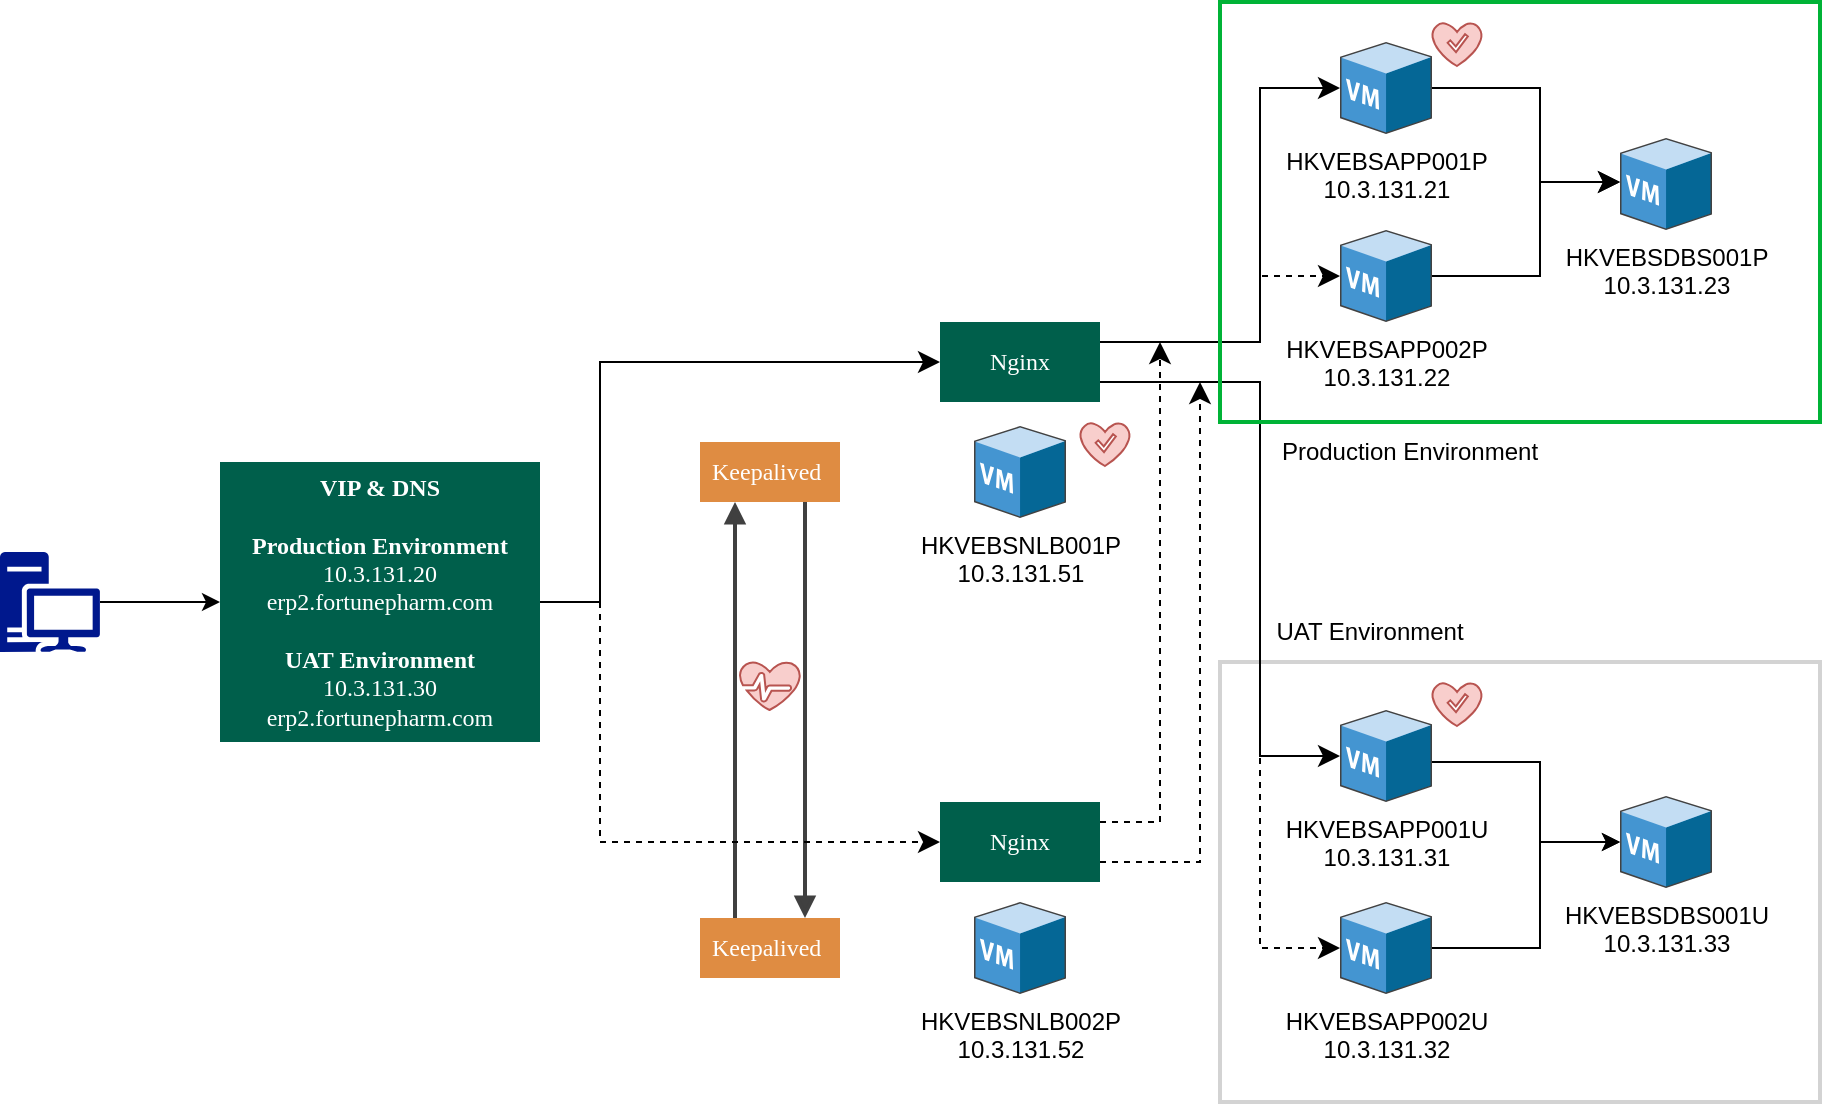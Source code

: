 <mxfile version="27.1.4">
  <diagram name="Page-1" id="8VxB4BbqgODA6P-S_9Hg">
    <mxGraphModel dx="1472" dy="776" grid="1" gridSize="10" guides="1" tooltips="1" connect="1" arrows="1" fold="1" page="1" pageScale="1" pageWidth="1169" pageHeight="827" math="0" shadow="0">
      <root>
        <mxCell id="0" />
        <mxCell id="1" parent="0" />
        <mxCell id="eBox8F9J_3k4DlokBTBl-44" value="``" style="rounded=0;whiteSpace=wrap;html=1;fillColor=none;strokeColor=#d3d3d3;strokeWidth=2;" vertex="1" parent="1">
          <mxGeometry x="780" y="430" width="300" height="220" as="geometry" />
        </mxCell>
        <mxCell id="eBox8F9J_3k4DlokBTBl-2" value="&lt;div style=&quot;&quot;&gt;&lt;span style=&quot;background-color: transparent; color: light-dark(rgb(255, 255, 255), rgb(18, 18, 18));&quot;&gt;&lt;b&gt;VIP &amp;amp; DNS&lt;br&gt;&lt;br&gt;Production Environment&lt;/b&gt;&lt;/span&gt;&lt;/div&gt;&lt;div style=&quot;&quot;&gt;&lt;span style=&quot;background-color: transparent; color: light-dark(rgb(255, 255, 255), rgb(18, 18, 18));&quot;&gt;10.3.131.20&lt;/span&gt;&lt;/div&gt;&lt;div&gt;erp2.fortunepharm.com&lt;br&gt;&lt;br&gt;&lt;/div&gt;&lt;div&gt;&lt;div&gt;&lt;span style=&quot;background-color: transparent; color: light-dark(rgb(255, 255, 255), rgb(18, 18, 18));&quot;&gt;&lt;b&gt;UAT Environment&lt;/b&gt;&lt;/span&gt;&lt;/div&gt;&lt;div&gt;10.3.131.30&lt;br&gt;erp2.fortunepharm.com&lt;/div&gt;&lt;/div&gt;" style="align=center;verticalAlign=middle;fontFamily=Tahoma;fillColor=#005f4b;strokeColor=none;fontColor=#ffffff;strokeWidth=2;html=1;whiteSpace=wrap;spacing=6;fontStyle=0" vertex="1" parent="1">
          <mxGeometry x="280" y="330" width="160" height="140" as="geometry" />
        </mxCell>
        <mxCell id="eBox8F9J_3k4DlokBTBl-4" value="Keepalived" style="align=left;verticalAlign=middle;fontFamily=Tahoma;fillColor=#df8c42;strokeColor=none;fontColor=#ffffff;strokeWidth=2;html=1;whiteSpace=wrap;spacing=6;fontStyle=0" vertex="1" parent="1">
          <mxGeometry x="520" y="320" width="70" height="30" as="geometry" />
        </mxCell>
        <mxCell id="eBox8F9J_3k4DlokBTBl-5" value="Keepalived" style="align=left;verticalAlign=middle;fontFamily=Tahoma;fillColor=#df8c42;strokeColor=none;fontColor=#ffffff;strokeWidth=2;html=1;whiteSpace=wrap;spacing=6;fontStyle=0" vertex="1" parent="1">
          <mxGeometry x="520" y="558" width="70" height="30" as="geometry" />
        </mxCell>
        <mxCell id="eBox8F9J_3k4DlokBTBl-6" value="&lt;div&gt;&lt;span style=&quot;background-color: transparent; color: light-dark(rgb(0, 0, 0), rgb(255, 255, 255));&quot;&gt;HKVEBSNLB001P&lt;/span&gt;&lt;/div&gt;&lt;div&gt;&lt;span style=&quot;background-color: transparent; color: light-dark(rgb(0, 0, 0), rgb(255, 255, 255));&quot;&gt;10.3.131.51&lt;/span&gt;&lt;/div&gt;" style="sketch=0;shadow=0;dashed=0;html=1;labelPosition=center;verticalLabelPosition=bottom;verticalAlign=top;align=center;outlineConnect=0;shape=mxgraph.veeam.3d.virtual_machine;" vertex="1" parent="1">
          <mxGeometry x="657" y="312" width="46" height="46" as="geometry" />
        </mxCell>
        <mxCell id="eBox8F9J_3k4DlokBTBl-7" value="&lt;div&gt;&lt;span style=&quot;background-color: transparent; color: light-dark(rgb(0, 0, 0), rgb(255, 255, 255));&quot;&gt;HKVEBSNLB002P&lt;/span&gt;&lt;/div&gt;&lt;div&gt;&lt;span style=&quot;background-color: transparent; color: light-dark(rgb(0, 0, 0), rgb(255, 255, 255));&quot;&gt;10.3.131.52&lt;/span&gt;&lt;/div&gt;" style="sketch=0;shadow=0;dashed=0;html=1;labelPosition=center;verticalLabelPosition=bottom;verticalAlign=top;align=center;outlineConnect=0;shape=mxgraph.veeam.3d.virtual_machine;" vertex="1" parent="1">
          <mxGeometry x="657" y="550" width="46" height="46" as="geometry" />
        </mxCell>
        <mxCell id="eBox8F9J_3k4DlokBTBl-8" value="" style="edgeStyle=none;rounded=0;html=1;entryX=0.25;entryY=1;jettySize=auto;orthogonalLoop=1;strokeColor=#404040;strokeWidth=2;fontColor=#000000;jumpStyle=none;endArrow=block;endFill=1;startArrow=none;exitX=0.25;exitY=0;exitDx=0;exitDy=0;entryDx=0;entryDy=0;" edge="1" parent="1" source="eBox8F9J_3k4DlokBTBl-5" target="eBox8F9J_3k4DlokBTBl-4">
          <mxGeometry width="100" relative="1" as="geometry">
            <mxPoint x="240" y="490" as="sourcePoint" />
            <mxPoint x="340" y="490" as="targetPoint" />
          </mxGeometry>
        </mxCell>
        <mxCell id="eBox8F9J_3k4DlokBTBl-9" value="" style="edgeStyle=none;rounded=0;html=1;entryX=0.75;entryY=0;jettySize=auto;orthogonalLoop=1;strokeColor=#404040;strokeWidth=2;fontColor=#000000;jumpStyle=none;endArrow=block;endFill=1;startArrow=none;exitX=0.75;exitY=1;exitDx=0;exitDy=0;entryDx=0;entryDy=0;" edge="1" parent="1" source="eBox8F9J_3k4DlokBTBl-4" target="eBox8F9J_3k4DlokBTBl-5">
          <mxGeometry width="100" relative="1" as="geometry">
            <mxPoint x="550" y="450" as="sourcePoint" />
            <mxPoint x="550" y="370" as="targetPoint" />
          </mxGeometry>
        </mxCell>
        <mxCell id="eBox8F9J_3k4DlokBTBl-10" value="" style="verticalLabelPosition=bottom;html=1;verticalAlign=top;align=center;strokeColor=#b85450;fillColor=#f8cecc;shape=mxgraph.azure.health_monitoring;" vertex="1" parent="1">
          <mxGeometry x="540" y="430" width="30" height="24" as="geometry" />
        </mxCell>
        <mxCell id="eBox8F9J_3k4DlokBTBl-12" value="" style="sketch=0;aspect=fixed;pointerEvents=1;shadow=0;dashed=0;html=1;strokeColor=none;labelPosition=center;verticalLabelPosition=bottom;verticalAlign=top;align=center;fillColor=#00188D;shape=mxgraph.mscae.enterprise.workstation_client" vertex="1" parent="1">
          <mxGeometry x="170" y="375" width="50" height="50" as="geometry" />
        </mxCell>
        <mxCell id="eBox8F9J_3k4DlokBTBl-13" value="" style="endArrow=classic;html=1;rounded=0;exitX=1;exitY=0.5;exitDx=0;exitDy=0;exitPerimeter=0;entryX=0;entryY=0.5;entryDx=0;entryDy=0;" edge="1" parent="1" source="eBox8F9J_3k4DlokBTBl-12" target="eBox8F9J_3k4DlokBTBl-2">
          <mxGeometry width="50" height="50" relative="1" as="geometry">
            <mxPoint x="510" y="490" as="sourcePoint" />
            <mxPoint x="560" y="440" as="targetPoint" />
          </mxGeometry>
        </mxCell>
        <mxCell id="eBox8F9J_3k4DlokBTBl-15" value="" style="edgeStyle=elbowEdgeStyle;elbow=horizontal;endArrow=classic;html=1;curved=0;rounded=0;endSize=8;startSize=8;entryX=0;entryY=0.5;entryDx=0;entryDy=0;" edge="1" parent="1" target="eBox8F9J_3k4DlokBTBl-17">
          <mxGeometry width="50" height="50" relative="1" as="geometry">
            <mxPoint x="440" y="400" as="sourcePoint" />
            <mxPoint x="600" y="280" as="targetPoint" />
            <Array as="points">
              <mxPoint x="470" y="330" />
            </Array>
          </mxGeometry>
        </mxCell>
        <mxCell id="eBox8F9J_3k4DlokBTBl-17" value="&lt;div style=&quot;&quot;&gt;Nginx&lt;/div&gt;" style="align=center;verticalAlign=middle;fontFamily=Tahoma;fillColor=#005f4b;strokeColor=none;fontColor=#ffffff;strokeWidth=2;html=1;whiteSpace=wrap;spacing=6;fontStyle=0" vertex="1" parent="1">
          <mxGeometry x="640" y="260" width="80" height="40" as="geometry" />
        </mxCell>
        <mxCell id="eBox8F9J_3k4DlokBTBl-21" value="" style="edgeStyle=elbowEdgeStyle;elbow=horizontal;endArrow=classic;html=1;curved=0;rounded=0;endSize=8;startSize=8;entryX=0;entryY=0.5;entryDx=0;entryDy=0;exitX=1;exitY=0.5;exitDx=0;exitDy=0;dashed=1;" edge="1" parent="1" target="eBox8F9J_3k4DlokBTBl-22" source="eBox8F9J_3k4DlokBTBl-2">
          <mxGeometry width="50" height="50" relative="1" as="geometry">
            <mxPoint x="440" y="640" as="sourcePoint" />
            <mxPoint x="600" y="520" as="targetPoint" />
            <Array as="points">
              <mxPoint x="470" y="460" />
            </Array>
          </mxGeometry>
        </mxCell>
        <mxCell id="eBox8F9J_3k4DlokBTBl-22" value="&lt;div style=&quot;&quot;&gt;Nginx&lt;/div&gt;" style="align=center;verticalAlign=middle;fontFamily=Tahoma;fillColor=#005f4b;strokeColor=none;fontColor=#ffffff;strokeWidth=2;html=1;whiteSpace=wrap;spacing=6;fontStyle=0;dashed=1;" vertex="1" parent="1">
          <mxGeometry x="640" y="500" width="80" height="40" as="geometry" />
        </mxCell>
        <mxCell id="eBox8F9J_3k4DlokBTBl-24" value="&lt;div&gt;HKVEBSAPP001P&lt;/div&gt;&lt;div&gt;10.3.131.21&lt;/div&gt;" style="sketch=0;shadow=0;dashed=0;html=1;labelPosition=center;verticalLabelPosition=bottom;verticalAlign=top;align=center;outlineConnect=0;shape=mxgraph.veeam.3d.virtual_machine;" vertex="1" parent="1">
          <mxGeometry x="840" y="120" width="46" height="46" as="geometry" />
        </mxCell>
        <mxCell id="eBox8F9J_3k4DlokBTBl-25" value="&lt;div&gt;HKVEBSAPP002P&lt;/div&gt;&lt;div&gt;10.3.131.22&lt;/div&gt;" style="sketch=0;shadow=0;dashed=0;html=1;labelPosition=center;verticalLabelPosition=bottom;verticalAlign=top;align=center;outlineConnect=0;shape=mxgraph.veeam.3d.virtual_machine;" vertex="1" parent="1">
          <mxGeometry x="840" y="214" width="46" height="46" as="geometry" />
        </mxCell>
        <mxCell id="eBox8F9J_3k4DlokBTBl-39" value="" style="edgeStyle=orthogonalEdgeStyle;rounded=0;orthogonalLoop=1;jettySize=auto;html=1;" edge="1" parent="1" source="eBox8F9J_3k4DlokBTBl-26" target="eBox8F9J_3k4DlokBTBl-34">
          <mxGeometry relative="1" as="geometry">
            <Array as="points">
              <mxPoint x="940" y="480" />
              <mxPoint x="940" y="520" />
            </Array>
          </mxGeometry>
        </mxCell>
        <mxCell id="eBox8F9J_3k4DlokBTBl-26" value="&lt;div&gt;HKVEBSAPP001U&lt;/div&gt;&lt;div&gt;10.3.131.31&lt;/div&gt;" style="sketch=0;shadow=0;dashed=0;html=1;labelPosition=center;verticalLabelPosition=bottom;verticalAlign=top;align=center;outlineConnect=0;shape=mxgraph.veeam.3d.virtual_machine;" vertex="1" parent="1">
          <mxGeometry x="840" y="454" width="46" height="46" as="geometry" />
        </mxCell>
        <mxCell id="eBox8F9J_3k4DlokBTBl-38" value="" style="edgeStyle=orthogonalEdgeStyle;rounded=0;orthogonalLoop=1;jettySize=auto;html=1;" edge="1" parent="1" source="eBox8F9J_3k4DlokBTBl-27" target="eBox8F9J_3k4DlokBTBl-34">
          <mxGeometry relative="1" as="geometry">
            <Array as="points">
              <mxPoint x="940" y="573" />
              <mxPoint x="940" y="520" />
            </Array>
          </mxGeometry>
        </mxCell>
        <mxCell id="eBox8F9J_3k4DlokBTBl-27" value="&lt;div&gt;HKVEBSAPP002U&lt;/div&gt;&lt;div&gt;10.3.131.32&lt;/div&gt;" style="sketch=0;shadow=0;dashed=0;html=1;labelPosition=center;verticalLabelPosition=bottom;verticalAlign=top;align=center;outlineConnect=0;shape=mxgraph.veeam.3d.virtual_machine;" vertex="1" parent="1">
          <mxGeometry x="840" y="550" width="46" height="46" as="geometry" />
        </mxCell>
        <mxCell id="eBox8F9J_3k4DlokBTBl-28" value="" style="edgeStyle=elbowEdgeStyle;elbow=horizontal;endArrow=classic;html=1;curved=0;rounded=0;endSize=8;startSize=8;" edge="1" parent="1" target="eBox8F9J_3k4DlokBTBl-24">
          <mxGeometry width="50" height="50" relative="1" as="geometry">
            <mxPoint x="720" y="270" as="sourcePoint" />
            <mxPoint x="780" y="280" as="targetPoint" />
            <Array as="points">
              <mxPoint x="800" y="250" />
            </Array>
          </mxGeometry>
        </mxCell>
        <mxCell id="eBox8F9J_3k4DlokBTBl-29" value="" style="edgeStyle=elbowEdgeStyle;elbow=horizontal;endArrow=classic;html=1;curved=0;rounded=0;endSize=8;startSize=8;exitX=1;exitY=0.25;exitDx=0;exitDy=0;dashed=1;" edge="1" parent="1" source="eBox8F9J_3k4DlokBTBl-17" target="eBox8F9J_3k4DlokBTBl-25">
          <mxGeometry width="50" height="50" relative="1" as="geometry">
            <mxPoint x="720" y="280" as="sourcePoint" />
            <mxPoint x="1150" y="270" as="targetPoint" />
            <Array as="points">
              <mxPoint x="800" y="300" />
            </Array>
          </mxGeometry>
        </mxCell>
        <mxCell id="eBox8F9J_3k4DlokBTBl-31" value="" style="edgeStyle=elbowEdgeStyle;elbow=horizontal;endArrow=classic;html=1;curved=0;rounded=0;endSize=8;startSize=8;exitX=1;exitY=0.75;exitDx=0;exitDy=0;" edge="1" parent="1" source="eBox8F9J_3k4DlokBTBl-17" target="eBox8F9J_3k4DlokBTBl-26">
          <mxGeometry width="50" height="50" relative="1" as="geometry">
            <mxPoint x="810" y="330" as="sourcePoint" />
            <mxPoint x="930" y="395" as="targetPoint" />
            <Array as="points">
              <mxPoint x="800" y="380" />
            </Array>
          </mxGeometry>
        </mxCell>
        <mxCell id="eBox8F9J_3k4DlokBTBl-32" value="" style="edgeStyle=elbowEdgeStyle;elbow=horizontal;endArrow=classic;html=1;curved=0;rounded=0;endSize=8;startSize=8;dashed=1;" edge="1" parent="1" target="eBox8F9J_3k4DlokBTBl-27">
          <mxGeometry width="50" height="50" relative="1" as="geometry">
            <mxPoint x="730" y="290" as="sourcePoint" />
            <mxPoint x="1100" y="475" as="targetPoint" />
            <Array as="points">
              <mxPoint x="800" y="430" />
            </Array>
          </mxGeometry>
        </mxCell>
        <mxCell id="eBox8F9J_3k4DlokBTBl-33" value="&lt;div&gt;HKVEBSDBS001P&lt;/div&gt;&lt;div&gt;10.3.131.23&lt;/div&gt;" style="sketch=0;shadow=0;dashed=0;html=1;labelPosition=center;verticalLabelPosition=bottom;verticalAlign=top;align=center;outlineConnect=0;shape=mxgraph.veeam.3d.virtual_machine;" vertex="1" parent="1">
          <mxGeometry x="980" y="168" width="46" height="46" as="geometry" />
        </mxCell>
        <mxCell id="eBox8F9J_3k4DlokBTBl-34" value="&lt;div&gt;HKVEBSDBS001U&lt;/div&gt;&lt;div&gt;10.3.131.33&lt;/div&gt;" style="sketch=0;shadow=0;dashed=0;html=1;labelPosition=center;verticalLabelPosition=bottom;verticalAlign=top;align=center;outlineConnect=0;shape=mxgraph.veeam.3d.virtual_machine;" vertex="1" parent="1">
          <mxGeometry x="980" y="497" width="46" height="46" as="geometry" />
        </mxCell>
        <mxCell id="eBox8F9J_3k4DlokBTBl-35" value="" style="edgeStyle=elbowEdgeStyle;elbow=horizontal;endArrow=classic;html=1;curved=0;rounded=0;endSize=8;startSize=8;" edge="1" parent="1" source="eBox8F9J_3k4DlokBTBl-24" target="eBox8F9J_3k4DlokBTBl-33">
          <mxGeometry width="50" height="50" relative="1" as="geometry">
            <mxPoint x="820" y="263" as="sourcePoint" />
            <mxPoint x="970" y="190" as="targetPoint" />
            <Array as="points">
              <mxPoint x="940" y="190" />
            </Array>
          </mxGeometry>
        </mxCell>
        <mxCell id="eBox8F9J_3k4DlokBTBl-36" value="" style="edgeStyle=elbowEdgeStyle;elbow=horizontal;endArrow=classic;html=1;curved=0;rounded=0;endSize=8;startSize=8;" edge="1" parent="1" source="eBox8F9J_3k4DlokBTBl-25">
          <mxGeometry width="50" height="50" relative="1" as="geometry">
            <mxPoint x="1030" y="323" as="sourcePoint" />
            <mxPoint x="980" y="190" as="targetPoint" />
            <Array as="points">
              <mxPoint x="940" y="210" />
            </Array>
          </mxGeometry>
        </mxCell>
        <mxCell id="eBox8F9J_3k4DlokBTBl-43" value="" style="rounded=0;whiteSpace=wrap;html=1;fillColor=none;strokeColor=#00B336;strokeWidth=2;" vertex="1" parent="1">
          <mxGeometry x="780" y="100" width="300" height="210" as="geometry" />
        </mxCell>
        <mxCell id="eBox8F9J_3k4DlokBTBl-41" value="" style="edgeStyle=elbowEdgeStyle;elbow=horizontal;endArrow=classic;html=1;curved=0;rounded=0;endSize=8;startSize=8;exitX=1;exitY=0.5;exitDx=0;exitDy=0;dashed=1;" edge="1" parent="1">
          <mxGeometry width="50" height="50" relative="1" as="geometry">
            <mxPoint x="720" y="510" as="sourcePoint" />
            <mxPoint x="750" y="270" as="targetPoint" />
            <Array as="points">
              <mxPoint x="750" y="490" />
            </Array>
          </mxGeometry>
        </mxCell>
        <mxCell id="eBox8F9J_3k4DlokBTBl-42" value="" style="edgeStyle=elbowEdgeStyle;elbow=horizontal;endArrow=classic;html=1;curved=0;rounded=0;endSize=8;startSize=8;exitX=1;exitY=0.75;exitDx=0;exitDy=0;dashed=1;" edge="1" parent="1" source="eBox8F9J_3k4DlokBTBl-22">
          <mxGeometry width="50" height="50" relative="1" as="geometry">
            <mxPoint x="990" y="720" as="sourcePoint" />
            <mxPoint x="770" y="290" as="targetPoint" />
            <Array as="points">
              <mxPoint x="770" y="390" />
            </Array>
          </mxGeometry>
        </mxCell>
        <mxCell id="eBox8F9J_3k4DlokBTBl-46" value="Production Environment" style="text;html=1;align=center;verticalAlign=middle;whiteSpace=wrap;rounded=0;" vertex="1" parent="1">
          <mxGeometry x="800" y="310" width="150" height="30" as="geometry" />
        </mxCell>
        <mxCell id="eBox8F9J_3k4DlokBTBl-47" value="UAT Environment" style="text;html=1;align=center;verticalAlign=middle;whiteSpace=wrap;rounded=0;" vertex="1" parent="1">
          <mxGeometry x="780" y="400" width="150" height="30" as="geometry" />
        </mxCell>
        <mxCell id="eBox8F9J_3k4DlokBTBl-49" value="" style="verticalLabelPosition=bottom;html=1;verticalAlign=top;align=center;strokeColor=#b85450;fillColor=#f8cecc;shape=mxgraph.azure.healthy;" vertex="1" parent="1">
          <mxGeometry x="886" y="110" width="25" height="22" as="geometry" />
        </mxCell>
        <mxCell id="eBox8F9J_3k4DlokBTBl-50" value="" style="verticalLabelPosition=bottom;html=1;verticalAlign=top;align=center;strokeColor=#b85450;fillColor=#f8cecc;shape=mxgraph.azure.healthy;" vertex="1" parent="1">
          <mxGeometry x="886" y="440" width="25" height="22" as="geometry" />
        </mxCell>
        <mxCell id="eBox8F9J_3k4DlokBTBl-51" value="" style="verticalLabelPosition=bottom;html=1;verticalAlign=top;align=center;strokeColor=#b85450;fillColor=#f8cecc;shape=mxgraph.azure.healthy;" vertex="1" parent="1">
          <mxGeometry x="710" y="310" width="25" height="22" as="geometry" />
        </mxCell>
      </root>
    </mxGraphModel>
  </diagram>
</mxfile>
